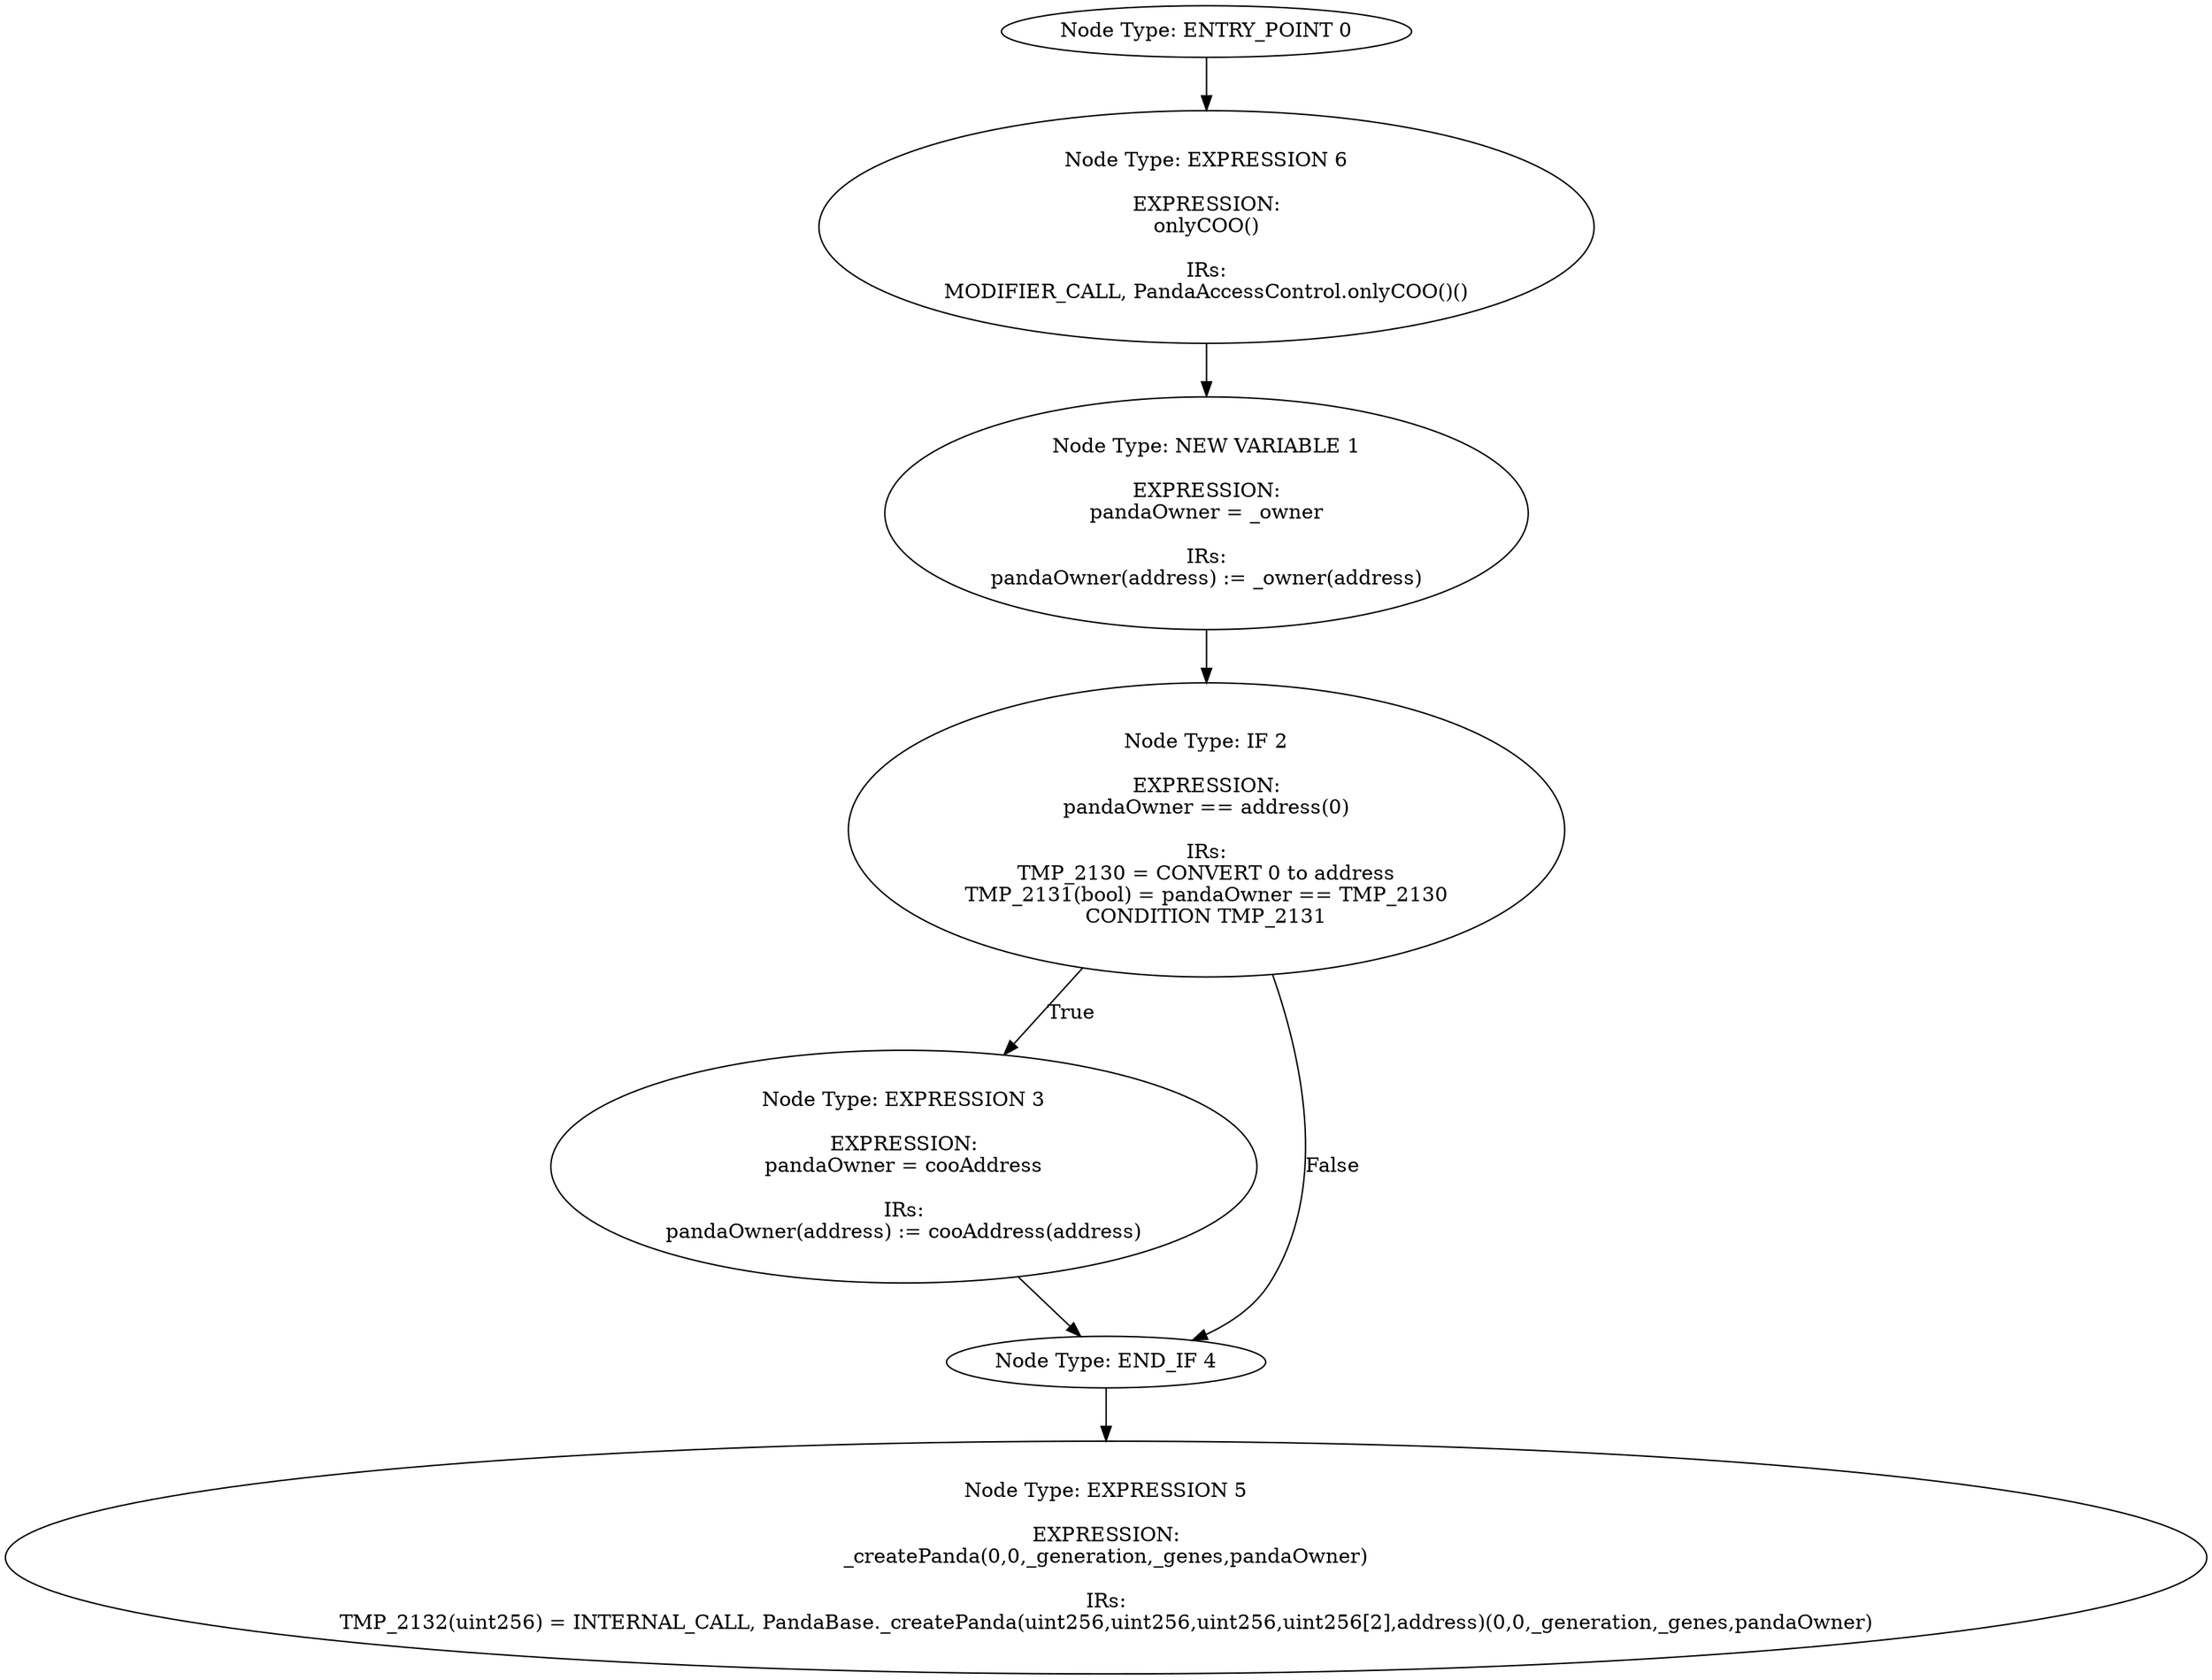 digraph{
0[label="Node Type: ENTRY_POINT 0
"];
0->6;
1[label="Node Type: NEW VARIABLE 1

EXPRESSION:
pandaOwner = _owner

IRs:
pandaOwner(address) := _owner(address)"];
1->2;
2[label="Node Type: IF 2

EXPRESSION:
pandaOwner == address(0)

IRs:
TMP_2130 = CONVERT 0 to address
TMP_2131(bool) = pandaOwner == TMP_2130
CONDITION TMP_2131"];
2->3[label="True"];
2->4[label="False"];
3[label="Node Type: EXPRESSION 3

EXPRESSION:
pandaOwner = cooAddress

IRs:
pandaOwner(address) := cooAddress(address)"];
3->4;
4[label="Node Type: END_IF 4
"];
4->5;
5[label="Node Type: EXPRESSION 5

EXPRESSION:
_createPanda(0,0,_generation,_genes,pandaOwner)

IRs:
TMP_2132(uint256) = INTERNAL_CALL, PandaBase._createPanda(uint256,uint256,uint256,uint256[2],address)(0,0,_generation,_genes,pandaOwner)"];
6[label="Node Type: EXPRESSION 6

EXPRESSION:
onlyCOO()

IRs:
MODIFIER_CALL, PandaAccessControl.onlyCOO()()"];
6->1;
}
